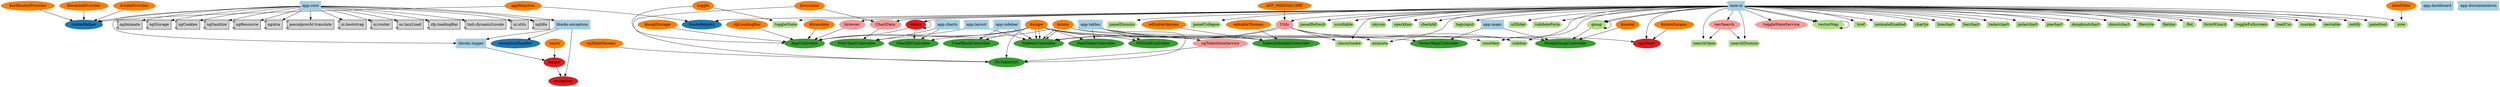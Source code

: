 digraph dependencies {
  node[shape="component",style="filled",colorscheme=paired12]

    node[shape="component"]
    
      "max-ui"[label="max-ui", color=1]
    
      "app.core"[label="app.core", color=1]
    
      "blocks.logger"[label="blocks.logger", color=1]
    
      "blocks.exception"[label="blocks.exception", color=1]
    
      "app.layout"[label="app.layout", color=1]
    
      "app.dashboard"[label="app.dashboard", color=1]
    
      "app.charts"[label="app.charts", color=1]
    
      "app.maps"[label="app.maps", color=1]
    
      "app.tables"[label="app.tables", color=1]
    
      "app.sidebar"[label="app.sidebar", color=1]
    
      "app.documentation"[label="app.documentation", color=1]
    

    
      
    
      
        "app.core" -> "ngAnimate"
      
        "app.core" -> "ngStorage"
      
        "app.core" -> "ngCookies"
      
        "app.core" -> "ngSanitize"
      
        "app.core" -> "ngResource"
      
        "app.core" -> "ngAria"
      
        "app.core" -> "blocks.exception"
      
        "app.core" -> "blocks.logger"
      
        "app.core" -> "pascalprecht.translate"
      
        "app.core" -> "ui.bootstrap"
      
        "app.core" -> "ui.router"
      
        "app.core" -> "oc.lazyLoad"
      
        "app.core" -> "cfp.loadingBar"
      
        "app.core" -> "tmh.dynamicLocale"
      
        "app.core" -> "ui.utils"
      
        "app.core" -> "ngIdle"
      
    
      
    
      
        "blocks.exception" -> "blocks.logger"
      
    
      
    
      
    
      
    
      
    
      
    
      
    
      
    

    node[shape="ellipse"]


    
      
        "RouteHelpers"[label="RouteHelpers", color=2]
      

      

      
        "browser"[label="browser", color=5]
      
        "gmap"[label="gmap", color=5]
      
        "navSearch"[label="navSearch", color=5]
      
        "toggleStateService"[label="toggleStateService", color=5]
      
        "Utils"[label="Utils", color=5]
      
        "vectorMap"[label="vectorMap", color=5]
      
        "ChartData"[label="ChartData", color=5]
      

      
        "appStart"[label="appStart", color=6]
      
        "colors"[label="colors", color=6]
      


      node[shape="cds"]

      

      
        "href"[label="href", color=3]
      
        "animateEnabled"[label="animateEnabled", color=3]
      
        "chartjs"[label="chartjs", color=3]
      
        "linechart"[label="linechart", color=3]
      
        "barchart"[label="barchart", color=3]
      
        "radarchart"[label="radarchart", color=3]
      
        "polarchart"[label="polarchart", color=3]
      
        "piechart"[label="piechart", color=3]
      
        "doughnutchart"[label="doughnutchart", color=3]
      
        "donutchart"[label="donutchart", color=3]
      
        "classyloader"[label="classyloader", color=3]
      
        "resetKey"[label="resetKey", color=3]
      
        "filestyle"[label="filestyle", color=3]
      
        "flatdoc"[label="flatdoc", color=3]
      
        "flot"[label="flot", color=3]
      
        "formWizard"[label="formWizard", color=3]
      
        "toggleFullscreen"[label="toggleFullscreen", color=3]
      
        "gmap"[label="gmap", color=3]
      
        "loadCss"[label="loadCss", color=3]
      
        "masked"[label="masked", color=3]
      
        "nestable"[label="nestable", color=3]
      
        "notify"[label="notify", color=3]
      
        "now"[label="now", color=3]
      
        "paneltool"[label="paneltool", color=3]
      
        "panelDismiss"[label="panelDismiss", color=3]
      
        "panelCollapse"[label="panelCollapse", color=3]
      
        "panelRefresh"[label="panelRefresh", color=3]
      
        "animate"[label="animate", color=3]
      
        "scrollable"[label="scrollable", color=3]
      
        "sidebar"[label="sidebar", color=3]
      
        "skycon"[label="skycon", color=3]
      
        "sparkline"[label="sparkline", color=3]
      
        "checkAll"[label="checkAll", color=3]
      
        "tagsinput"[label="tagsinput", color=3]
      
        "toggleState"[label="toggleState", color=3]
      
        "uiSlider"[label="uiSlider", color=3]
      
        "validateForm"[label="validateForm", color=3]
      
        "vectorMap"[label="vectorMap", color=3]
      
        "searchOpen"[label="searchOpen", color=3]
      
        "searchDismiss"[label="searchDismiss", color=3]
      





      node[shape="ellipse"]
      
        "max-ui" -> "RouteHelpers"
      

      
        "max-ui" -> "href"
      
        "max-ui" -> "animateEnabled"
      
        "max-ui" -> "chartjs"
      
        "max-ui" -> "linechart"
      
        "max-ui" -> "barchart"
      
        "max-ui" -> "radarchart"
      
        "max-ui" -> "polarchart"
      
        "max-ui" -> "piechart"
      
        "max-ui" -> "doughnutchart"
      
        "max-ui" -> "donutchart"
      
        "max-ui" -> "classyloader"
      
        "max-ui" -> "resetKey"
      
        "max-ui" -> "filestyle"
      
        "max-ui" -> "flatdoc"
      
        "max-ui" -> "flot"
      
        "max-ui" -> "formWizard"
      
        "max-ui" -> "toggleFullscreen"
      
        "max-ui" -> "gmap"
      
        "max-ui" -> "loadCss"
      
        "max-ui" -> "masked"
      
        "max-ui" -> "nestable"
      
        "max-ui" -> "notify"
      
        "max-ui" -> "now"
      
        "max-ui" -> "paneltool"
      
        "max-ui" -> "panelDismiss"
      
        "max-ui" -> "panelCollapse"
      
        "max-ui" -> "panelRefresh"
      
        "max-ui" -> "animate"
      
        "max-ui" -> "scrollable"
      
        "max-ui" -> "sidebar"
      
        "max-ui" -> "skycon"
      
        "max-ui" -> "sparkline"
      
        "max-ui" -> "checkAll"
      
        "max-ui" -> "tagsinput"
      
        "max-ui" -> "toggleState"
      
        "max-ui" -> "uiSlider"
      
        "max-ui" -> "validateForm"
      
        "max-ui" -> "vectorMap"
      
        "max-ui" -> "searchOpen"
      
        "max-ui" -> "searchDismiss"
      

      

      
        "max-ui" -> "browser"
      
        "max-ui" -> "gmap"
      
        "max-ui" -> "navSearch"
      
        "max-ui" -> "toggleStateService"
      
        "max-ui" -> "Utils"
      
        "max-ui" -> "vectorMap"
      
        "max-ui" -> "ChartData"
      

      
        "max-ui" -> "appStart"
      
        "max-ui" -> "colors"
      

      











      node[shape="ellipse",style="filled", color=8]
      
        
          "appRequires"[label="appRequires"]
          "appRequires" -> "RouteHelpers"
        
      

      
        
      
        
      
        
      
        
      
        
      
        
      
        
      
        
      
        
      
        
      
        
          "Utils"[label="Utils"]
          "Utils" -> "classyloader"
        
      
        
          "$state"[label="$state"]
          "$state" -> "resetKey"
        
      
        
      
        
      
        
      
        
      
        
      
        
          "gmap"[label="gmap"]
          "gmap" -> "gmap"
        
      
        
      
        
      
        
      
        
      
        
          "dateFilter"[label="dateFilter"]
          "dateFilter" -> "now"
        
      
        
      
        
      
        
      
        
      
        
          "Utils"[label="Utils"]
          "Utils" -> "animate"
        
      
        
      
        
          "Utils"[label="Utils"]
          "Utils" -> "sidebar"
        
      
        
      
        
      
        
      
        
      
        
          "toggle"[label="toggle"]
          "toggle" -> "toggleState"
        
      
        
      
        
      
        
          "vectorMap"[label="vectorMap"]
          "vectorMap" -> "vectorMap"
        
      
        
          "navSearch"[label="navSearch"]
          "navSearch" -> "searchOpen"
        
      
        
          "navSearch"[label="navSearch"]
          "navSearch" -> "searchDismiss"
        
      

      

      
        
      
        
      
        
      
        
      
        
          "APP_MEDIAQUERY"[label="APP_MEDIAQUERY"]
          "APP_MEDIAQUERY" -> "Utils"
        
      
        
      
        
          "$resource"[label="$resource"]
          "$resource" -> "ChartData"
        
      

      
        
          "$state"[label="$state"]
          "$state" -> "appStart"
        
          "$stateParams"[label="$stateParams"]
          "$stateParams" -> "appStart"
        
      
        
          "colors"[label="colors"]
          "colors" -> "colors"
        
      

      

    
      
        "routerHelper"[label="routerHelper", color=2]
      

      

      

      


      node[shape="cds"]

      

      





      node[shape="ellipse"]
      
        "app.core" -> "routerHelper"
      

      

      

      

      

      











      node[shape="ellipse",style="filled", color=8]
      
        
          "$locationProvider"[label="$locationProvider"]
          "$locationProvider" -> "routerHelper"
        
          "$stateProvider"[label="$stateProvider"]
          "$stateProvider" -> "routerHelper"
        
          "$urlRouterProvider"[label="$urlRouterProvider"]
          "$urlRouterProvider" -> "routerHelper"
        
          "appRequires"[label="appRequires"]
          "appRequires" -> "routerHelper"
        
      

      

      

      

      

      

    
      

      

      

      
        "logger"[label="logger", color=6]
      


      node[shape="cds"]

      

      





      node[shape="ellipse"]
      

      

      

      

      
        "blocks.logger" -> "logger"
      

      











      node[shape="ellipse",style="filled", color=8]
      

      

      

      

      
        
          "toastr"[label="toastr"]
          "toastr" -> "logger"
        
      

      

    
      
        "exceptionHandler"[label="exceptionHandler", color=2]
      

      

      

      
        "exception"[label="exception", color=6]
      


      node[shape="cds"]

      

      





      node[shape="ellipse"]
      
        "blocks.exception" -> "exceptionHandler"
      

      

      

      

      
        "blocks.exception" -> "exception"
      

      











      node[shape="ellipse",style="filled", color=8]
      
        
      

      

      

      

      
        
          "logger"[label="logger"]
          "logger" -> "exception"
        
      

      

    
      

      
        "AppController"[label="AppController", color=4]
      
        "SidebarController"[label="SidebarController", color=4]
      

      

      


      node[shape="cds"]

      

      





      node[shape="ellipse"]
      

      

      
        "app.layout" -> "AppController"
      
        "app.layout" -> "SidebarController"
      

      

      

      











      node[shape="ellipse",style="filled", color=8]
      

      

      
        
          "$scope"[label="$scope"]
          "$scope" -> "AppController"
        
          "$state"[label="$state"]
          "$state" -> "AppController"
        
          "$translate"[label="$translate"]
          "$translate" -> "AppController"
        
          "$localStorage"[label="$localStorage"]
          "$localStorage" -> "AppController"
        
          "toggle"[label="toggle"]
          "toggle" -> "AppController"
        
          "colors"[label="colors"]
          "colors" -> "AppController"
        
          "browser"[label="browser"]
          "browser" -> "AppController"
        
          "cfpLoadingBar"[label="cfpLoadingBar"]
          "cfpLoadingBar" -> "AppController"
        
      
        
          "$scope"[label="$scope"]
          "$scope" -> "SidebarController"
        
          "$state"[label="$state"]
          "$state" -> "SidebarController"
        
          "Utils"[label="Utils"]
          "Utils" -> "SidebarController"
        
      

      

      

      

    
      

      

      

      


      node[shape="cds"]

      

      





      node[shape="ellipse"]
      

      

      

      

      

      











      node[shape="ellipse",style="filled", color=8]
      

      

      

      

      

      

    
      

      
        "ChartJSController"[label="ChartJSController", color=4]
      
        "FlotChartController"[label="FlotChartController", color=4]
      

      

      


      node[shape="cds"]

      

      





      node[shape="ellipse"]
      

      

      
        "app.charts" -> "ChartJSController"
      
        "app.charts" -> "FlotChartController"
      

      

      

      











      node[shape="ellipse",style="filled", color=8]
      

      

      
        
          "$scope"[label="$scope"]
          "$scope" -> "ChartJSController"
        
          "colors"[label="colors"]
          "colors" -> "ChartJSController"
        
      
        
          "$scope"[label="$scope"]
          "$scope" -> "FlotChartController"
        
          "ChartData"[label="ChartData"]
          "ChartData" -> "FlotChartController"
        
      

      

      

      

    
      

      
        "ModalGmapController"[label="ModalGmapController", color=4]
      
        "VectorMapController"[label="VectorMapController", color=4]
      

      

      


      node[shape="cds"]

      

      





      node[shape="ellipse"]
      

      

      
        "app.maps" -> "ModalGmapController"
      
        "app.maps" -> "VectorMapController"
      

      

      

      











      node[shape="ellipse",style="filled", color=8]
      

      

      
        
          "$scope"[label="$scope"]
          "$scope" -> "ModalGmapController"
        
          "$modal"[label="$modal"]
          "$modal" -> "ModalGmapController"
        
          "gmap"[label="gmap"]
          "gmap" -> "ModalGmapController"
        
      
        
          "$scope"[label="$scope"]
          "$scope" -> "VectorMapController"
        
      

      

      

      

    
      

      
        "DataTableController"[label="DataTableController", color=4]
      
        "NGGridController"[label="NGGridController", color=4]
      
        "NGTableCtrl"[label="NGTableCtrl", color=4]
      
        "TablexEditableController"[label="TablexEditableController", color=4]
      

      
        "ngTableDataService"[label="ngTableDataService", color=5]
      

      


      node[shape="cds"]

      

      





      node[shape="ellipse"]
      

      

      
        "app.tables" -> "DataTableController"
      
        "app.tables" -> "NGGridController"
      
        "app.tables" -> "NGTableCtrl"
      
        "app.tables" -> "TablexEditableController"
      

      
        "app.tables" -> "ngTableDataService"
      

      

      











      node[shape="ellipse",style="filled", color=8]
      

      

      
        
          "$scope"[label="$scope"]
          "$scope" -> "DataTableController"
        
      
        
          "$scope"[label="$scope"]
          "$scope" -> "NGGridController"
        
      
        
          "$scope"[label="$scope"]
          "$scope" -> "NGTableCtrl"
        
          "ngTableParams"[label="ngTableParams"]
          "ngTableParams" -> "NGTableCtrl"
        
          "$resource"[label="$resource"]
          "$resource" -> "NGTableCtrl"
        
          "ngTableDataService"[label="ngTableDataService"]
          "ngTableDataService" -> "NGTableCtrl"
        
      
        
          "$scope"[label="$scope"]
          "$scope" -> "TablexEditableController"
        
          "editableOptions"[label="editableOptions"]
          "editableOptions" -> "TablexEditableController"
        
          "editableThemes"[label="editableThemes"]
          "editableThemes" -> "TablexEditableController"
        
      

      
        
      

      

      

    
      

      
        "SidebarController"[label="SidebarController", color=4]
      
        "UserBlockController"[label="UserBlockController", color=4]
      

      

      


      node[shape="cds"]

      

      





      node[shape="ellipse"]
      

      

      
        "app.sidebar" -> "SidebarController"
      
        "app.sidebar" -> "UserBlockController"
      

      

      

      











      node[shape="ellipse",style="filled", color=8]
      

      

      
        
          "$scope"[label="$scope"]
          "$scope" -> "SidebarController"
        
          "$state"[label="$state"]
          "$state" -> "SidebarController"
        
          "Utils"[label="Utils"]
          "Utils" -> "SidebarController"
        
      
        
          "$scope"[label="$scope"]
          "$scope" -> "UserBlockController"
        
      

      

      

      

    
      

      

      

      


      node[shape="cds"]

      

      





      node[shape="ellipse"]
      

      

      

      

      

      











      node[shape="ellipse",style="filled", color=8]
      

      

      

      

      

      

    
}
